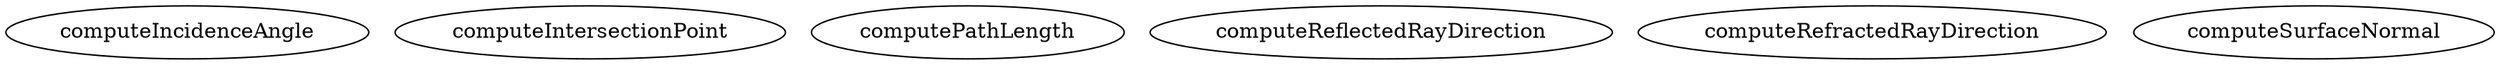 /* Created by mdot for Matlab */
digraph m2html {

  computeIncidenceAngle [URL="computeIncidenceAngle.html"];
  computeIntersectionPoint [URL="computeIntersectionPoint.html"];
  computePathLength [URL="computePathLength.html"];
  computeReflectedRayDirection [URL="computeReflectedRayDirection.html"];
  computeRefractedRayDirection [URL="computeRefractedRayDirection.html"];
  computeSurfaceNormal [URL="computeSurfaceNormal.html"];
}